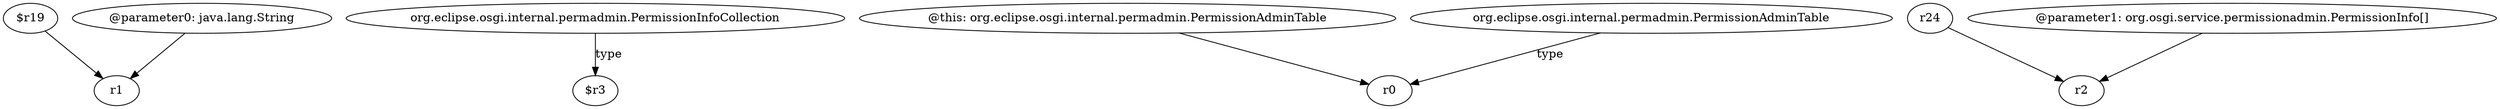 digraph g {
0[label="$r19"]
1[label="r1"]
0->1[label=""]
2[label="org.eclipse.osgi.internal.permadmin.PermissionInfoCollection"]
3[label="$r3"]
2->3[label="type"]
4[label="@this: org.eclipse.osgi.internal.permadmin.PermissionAdminTable"]
5[label="r0"]
4->5[label=""]
6[label="@parameter0: java.lang.String"]
6->1[label=""]
7[label="r24"]
8[label="r2"]
7->8[label=""]
9[label="org.eclipse.osgi.internal.permadmin.PermissionAdminTable"]
9->5[label="type"]
10[label="@parameter1: org.osgi.service.permissionadmin.PermissionInfo[]"]
10->8[label=""]
}